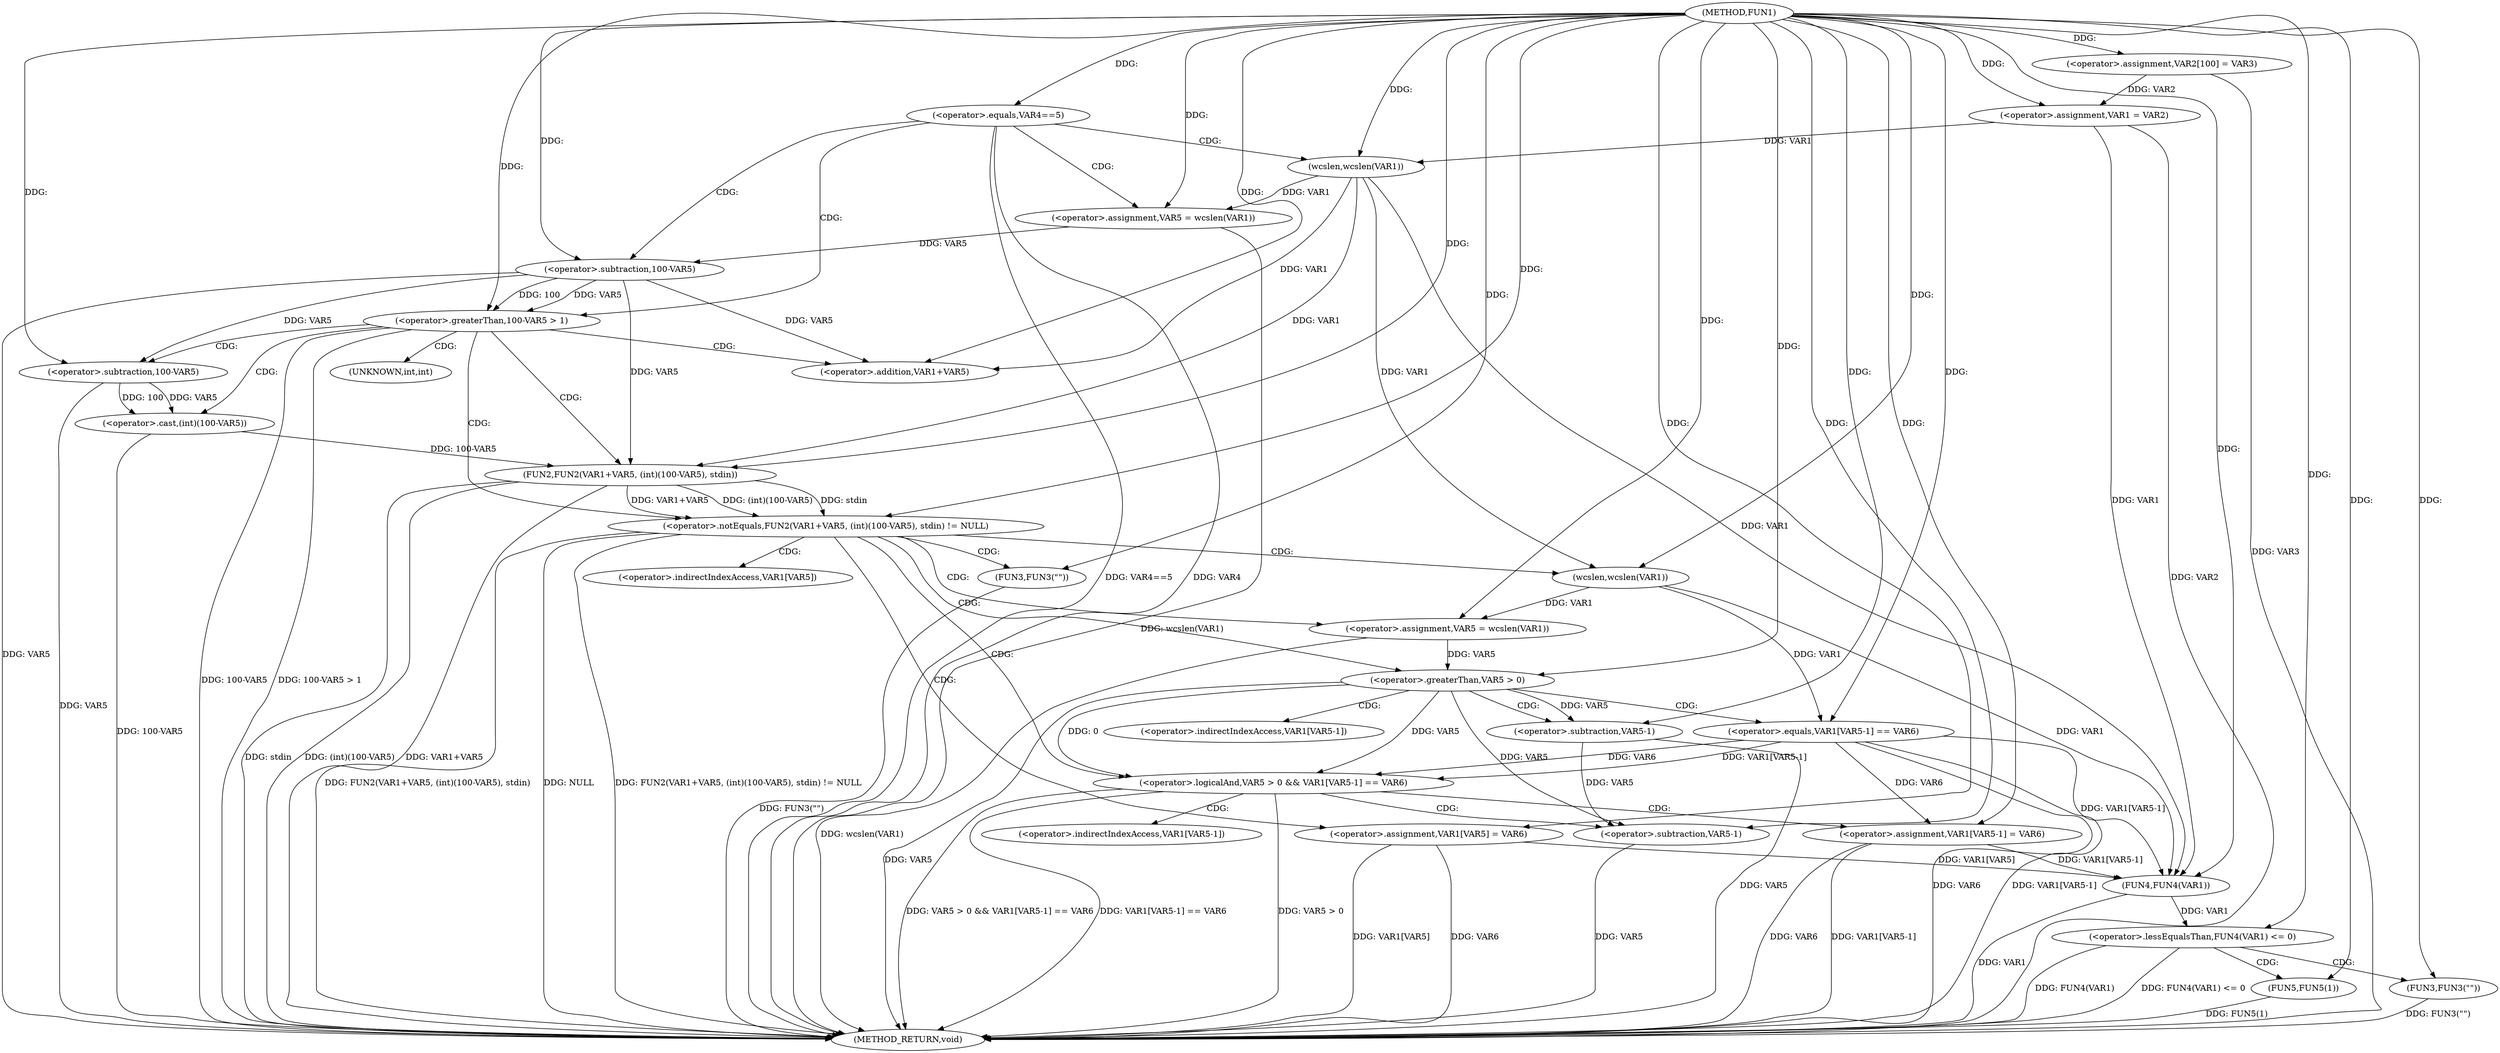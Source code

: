 digraph FUN1 {  
"1000100" [label = "(METHOD,FUN1)" ]
"1000185" [label = "(METHOD_RETURN,void)" ]
"1000104" [label = "(<operator>.assignment,VAR2[100] = VAR3)" ]
"1000107" [label = "(<operator>.assignment,VAR1 = VAR2)" ]
"1000111" [label = "(<operator>.equals,VAR4==5)" ]
"1000117" [label = "(<operator>.assignment,VAR5 = wcslen(VAR1))" ]
"1000119" [label = "(wcslen,wcslen(VAR1))" ]
"1000122" [label = "(<operator>.greaterThan,100-VAR5 > 1)" ]
"1000123" [label = "(<operator>.subtraction,100-VAR5)" ]
"1000129" [label = "(<operator>.notEquals,FUN2(VAR1+VAR5, (int)(100-VAR5), stdin) != NULL)" ]
"1000130" [label = "(FUN2,FUN2(VAR1+VAR5, (int)(100-VAR5), stdin))" ]
"1000131" [label = "(<operator>.addition,VAR1+VAR5)" ]
"1000134" [label = "(<operator>.cast,(int)(100-VAR5))" ]
"1000136" [label = "(<operator>.subtraction,100-VAR5)" ]
"1000142" [label = "(<operator>.assignment,VAR5 = wcslen(VAR1))" ]
"1000144" [label = "(wcslen,wcslen(VAR1))" ]
"1000147" [label = "(<operator>.logicalAnd,VAR5 > 0 && VAR1[VAR5-1] == VAR6)" ]
"1000148" [label = "(<operator>.greaterThan,VAR5 > 0)" ]
"1000151" [label = "(<operator>.equals,VAR1[VAR5-1] == VAR6)" ]
"1000154" [label = "(<operator>.subtraction,VAR5-1)" ]
"1000159" [label = "(<operator>.assignment,VAR1[VAR5-1] = VAR6)" ]
"1000162" [label = "(<operator>.subtraction,VAR5-1)" ]
"1000168" [label = "(FUN3,FUN3(\"\"))" ]
"1000170" [label = "(<operator>.assignment,VAR1[VAR5] = VAR6)" ]
"1000176" [label = "(<operator>.lessEqualsThan,FUN4(VAR1) <= 0)" ]
"1000177" [label = "(FUN4,FUN4(VAR1))" ]
"1000181" [label = "(FUN3,FUN3(\"\"))" ]
"1000183" [label = "(FUN5,FUN5(1))" ]
"1000135" [label = "(UNKNOWN,int,int)" ]
"1000152" [label = "(<operator>.indirectIndexAccess,VAR1[VAR5-1])" ]
"1000160" [label = "(<operator>.indirectIndexAccess,VAR1[VAR5-1])" ]
"1000171" [label = "(<operator>.indirectIndexAccess,VAR1[VAR5])" ]
  "1000123" -> "1000185"  [ label = "DDG: VAR5"] 
  "1000151" -> "1000185"  [ label = "DDG: VAR6"] 
  "1000159" -> "1000185"  [ label = "DDG: VAR1[VAR5-1]"] 
  "1000181" -> "1000185"  [ label = "DDG: FUN3(\"\")"] 
  "1000111" -> "1000185"  [ label = "DDG: VAR4"] 
  "1000136" -> "1000185"  [ label = "DDG: VAR5"] 
  "1000117" -> "1000185"  [ label = "DDG: wcslen(VAR1)"] 
  "1000177" -> "1000185"  [ label = "DDG: VAR1"] 
  "1000168" -> "1000185"  [ label = "DDG: FUN3(\"\")"] 
  "1000129" -> "1000185"  [ label = "DDG: FUN2(VAR1+VAR5, (int)(100-VAR5), stdin)"] 
  "1000147" -> "1000185"  [ label = "DDG: VAR1[VAR5-1] == VAR6"] 
  "1000122" -> "1000185"  [ label = "DDG: 100-VAR5"] 
  "1000130" -> "1000185"  [ label = "DDG: stdin"] 
  "1000129" -> "1000185"  [ label = "DDG: NULL"] 
  "1000151" -> "1000185"  [ label = "DDG: VAR1[VAR5-1]"] 
  "1000129" -> "1000185"  [ label = "DDG: FUN2(VAR1+VAR5, (int)(100-VAR5), stdin) != NULL"] 
  "1000154" -> "1000185"  [ label = "DDG: VAR5"] 
  "1000142" -> "1000185"  [ label = "DDG: wcslen(VAR1)"] 
  "1000130" -> "1000185"  [ label = "DDG: (int)(100-VAR5)"] 
  "1000148" -> "1000185"  [ label = "DDG: VAR5"] 
  "1000147" -> "1000185"  [ label = "DDG: VAR5 > 0"] 
  "1000176" -> "1000185"  [ label = "DDG: FUN4(VAR1) <= 0"] 
  "1000134" -> "1000185"  [ label = "DDG: 100-VAR5"] 
  "1000122" -> "1000185"  [ label = "DDG: 100-VAR5 > 1"] 
  "1000170" -> "1000185"  [ label = "DDG: VAR1[VAR5]"] 
  "1000176" -> "1000185"  [ label = "DDG: FUN4(VAR1)"] 
  "1000162" -> "1000185"  [ label = "DDG: VAR5"] 
  "1000147" -> "1000185"  [ label = "DDG: VAR5 > 0 && VAR1[VAR5-1] == VAR6"] 
  "1000111" -> "1000185"  [ label = "DDG: VAR4==5"] 
  "1000183" -> "1000185"  [ label = "DDG: FUN5(1)"] 
  "1000170" -> "1000185"  [ label = "DDG: VAR6"] 
  "1000104" -> "1000185"  [ label = "DDG: VAR3"] 
  "1000107" -> "1000185"  [ label = "DDG: VAR2"] 
  "1000130" -> "1000185"  [ label = "DDG: VAR1+VAR5"] 
  "1000159" -> "1000185"  [ label = "DDG: VAR6"] 
  "1000100" -> "1000104"  [ label = "DDG: "] 
  "1000104" -> "1000107"  [ label = "DDG: VAR2"] 
  "1000100" -> "1000107"  [ label = "DDG: "] 
  "1000100" -> "1000111"  [ label = "DDG: "] 
  "1000119" -> "1000117"  [ label = "DDG: VAR1"] 
  "1000100" -> "1000117"  [ label = "DDG: "] 
  "1000107" -> "1000119"  [ label = "DDG: VAR1"] 
  "1000100" -> "1000119"  [ label = "DDG: "] 
  "1000123" -> "1000122"  [ label = "DDG: 100"] 
  "1000123" -> "1000122"  [ label = "DDG: VAR5"] 
  "1000100" -> "1000123"  [ label = "DDG: "] 
  "1000117" -> "1000123"  [ label = "DDG: VAR5"] 
  "1000100" -> "1000122"  [ label = "DDG: "] 
  "1000130" -> "1000129"  [ label = "DDG: VAR1+VAR5"] 
  "1000130" -> "1000129"  [ label = "DDG: (int)(100-VAR5)"] 
  "1000130" -> "1000129"  [ label = "DDG: stdin"] 
  "1000119" -> "1000130"  [ label = "DDG: VAR1"] 
  "1000100" -> "1000130"  [ label = "DDG: "] 
  "1000123" -> "1000130"  [ label = "DDG: VAR5"] 
  "1000119" -> "1000131"  [ label = "DDG: VAR1"] 
  "1000100" -> "1000131"  [ label = "DDG: "] 
  "1000123" -> "1000131"  [ label = "DDG: VAR5"] 
  "1000134" -> "1000130"  [ label = "DDG: 100-VAR5"] 
  "1000136" -> "1000134"  [ label = "DDG: 100"] 
  "1000136" -> "1000134"  [ label = "DDG: VAR5"] 
  "1000100" -> "1000136"  [ label = "DDG: "] 
  "1000123" -> "1000136"  [ label = "DDG: VAR5"] 
  "1000100" -> "1000129"  [ label = "DDG: "] 
  "1000144" -> "1000142"  [ label = "DDG: VAR1"] 
  "1000100" -> "1000142"  [ label = "DDG: "] 
  "1000100" -> "1000144"  [ label = "DDG: "] 
  "1000119" -> "1000144"  [ label = "DDG: VAR1"] 
  "1000148" -> "1000147"  [ label = "DDG: VAR5"] 
  "1000148" -> "1000147"  [ label = "DDG: 0"] 
  "1000142" -> "1000148"  [ label = "DDG: VAR5"] 
  "1000100" -> "1000148"  [ label = "DDG: "] 
  "1000151" -> "1000147"  [ label = "DDG: VAR1[VAR5-1]"] 
  "1000151" -> "1000147"  [ label = "DDG: VAR6"] 
  "1000144" -> "1000151"  [ label = "DDG: VAR1"] 
  "1000148" -> "1000154"  [ label = "DDG: VAR5"] 
  "1000100" -> "1000154"  [ label = "DDG: "] 
  "1000100" -> "1000151"  [ label = "DDG: "] 
  "1000151" -> "1000159"  [ label = "DDG: VAR6"] 
  "1000100" -> "1000159"  [ label = "DDG: "] 
  "1000154" -> "1000162"  [ label = "DDG: VAR5"] 
  "1000148" -> "1000162"  [ label = "DDG: VAR5"] 
  "1000100" -> "1000162"  [ label = "DDG: "] 
  "1000100" -> "1000168"  [ label = "DDG: "] 
  "1000100" -> "1000170"  [ label = "DDG: "] 
  "1000177" -> "1000176"  [ label = "DDG: VAR1"] 
  "1000107" -> "1000177"  [ label = "DDG: VAR1"] 
  "1000159" -> "1000177"  [ label = "DDG: VAR1[VAR5-1]"] 
  "1000151" -> "1000177"  [ label = "DDG: VAR1[VAR5-1]"] 
  "1000119" -> "1000177"  [ label = "DDG: VAR1"] 
  "1000144" -> "1000177"  [ label = "DDG: VAR1"] 
  "1000170" -> "1000177"  [ label = "DDG: VAR1[VAR5]"] 
  "1000100" -> "1000177"  [ label = "DDG: "] 
  "1000100" -> "1000176"  [ label = "DDG: "] 
  "1000100" -> "1000181"  [ label = "DDG: "] 
  "1000100" -> "1000183"  [ label = "DDG: "] 
  "1000111" -> "1000117"  [ label = "CDG: "] 
  "1000111" -> "1000119"  [ label = "CDG: "] 
  "1000111" -> "1000122"  [ label = "CDG: "] 
  "1000111" -> "1000123"  [ label = "CDG: "] 
  "1000122" -> "1000135"  [ label = "CDG: "] 
  "1000122" -> "1000136"  [ label = "CDG: "] 
  "1000122" -> "1000131"  [ label = "CDG: "] 
  "1000122" -> "1000129"  [ label = "CDG: "] 
  "1000122" -> "1000130"  [ label = "CDG: "] 
  "1000122" -> "1000134"  [ label = "CDG: "] 
  "1000129" -> "1000142"  [ label = "CDG: "] 
  "1000129" -> "1000148"  [ label = "CDG: "] 
  "1000129" -> "1000144"  [ label = "CDG: "] 
  "1000129" -> "1000168"  [ label = "CDG: "] 
  "1000129" -> "1000147"  [ label = "CDG: "] 
  "1000129" -> "1000170"  [ label = "CDG: "] 
  "1000129" -> "1000171"  [ label = "CDG: "] 
  "1000147" -> "1000159"  [ label = "CDG: "] 
  "1000147" -> "1000160"  [ label = "CDG: "] 
  "1000147" -> "1000162"  [ label = "CDG: "] 
  "1000148" -> "1000152"  [ label = "CDG: "] 
  "1000148" -> "1000154"  [ label = "CDG: "] 
  "1000148" -> "1000151"  [ label = "CDG: "] 
  "1000176" -> "1000183"  [ label = "CDG: "] 
  "1000176" -> "1000181"  [ label = "CDG: "] 
}

